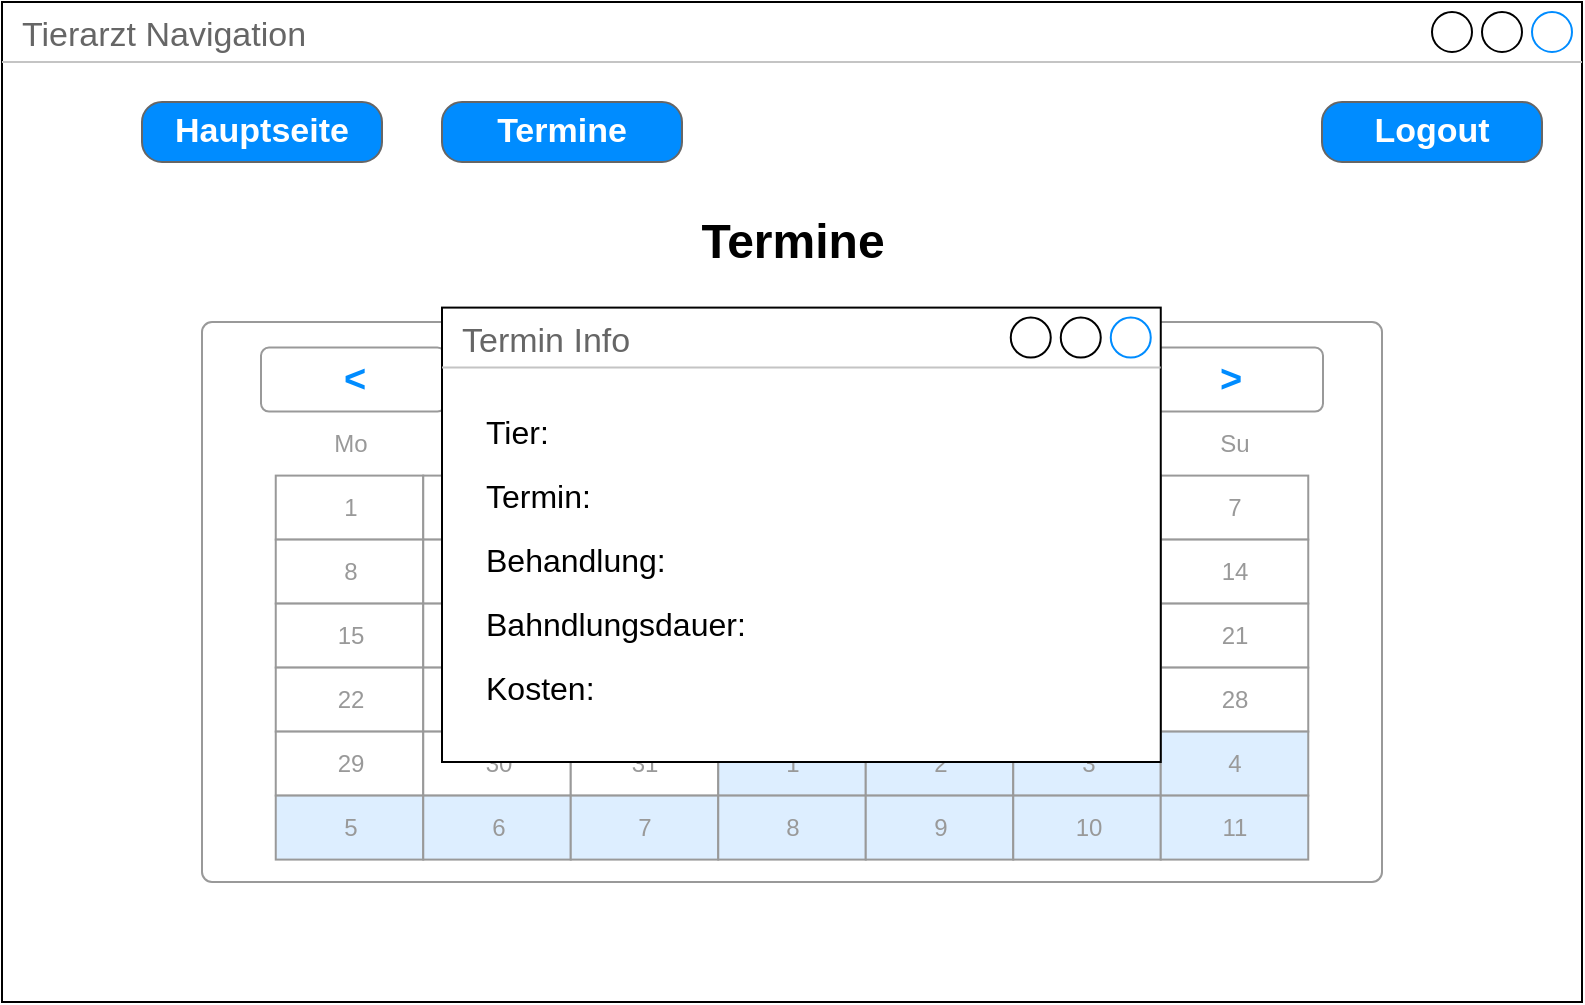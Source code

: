 <mxfile version="13.0.9" type="device"><diagram id="v5jku8EpdRO2-ojvof9i" name="Page-1"><mxGraphModel dx="1422" dy="769" grid="1" gridSize="10" guides="1" tooltips="1" connect="1" arrows="1" fold="1" page="1" pageScale="1" pageWidth="827" pageHeight="1169" math="0" shadow="0"><root><mxCell id="0"/><mxCell id="1" parent="0"/><mxCell id="fFc--IbS6-ilkoog5b3p-4" value="Tierarzt Navigation" style="strokeWidth=1;shadow=0;dashed=0;align=center;html=1;shape=mxgraph.mockup.containers.window;align=left;verticalAlign=top;spacingLeft=8;strokeColor2=#008cff;strokeColor3=#c4c4c4;fontColor=#666666;mainText=;fontSize=17;labelBackgroundColor=none;" vertex="1" parent="1"><mxGeometry x="80" y="120" width="790" height="500" as="geometry"/></mxCell><mxCell id="fFc--IbS6-ilkoog5b3p-5" value="Logout" style="strokeWidth=1;shadow=0;dashed=0;align=center;html=1;shape=mxgraph.mockup.buttons.button;strokeColor=#666666;fontColor=#ffffff;mainText=;buttonStyle=round;fontSize=17;fontStyle=1;fillColor=#008cff;whiteSpace=wrap;" vertex="1" parent="1"><mxGeometry x="740" y="170" width="110" height="30" as="geometry"/></mxCell><mxCell id="fFc--IbS6-ilkoog5b3p-10" value="Termine" style="strokeWidth=1;shadow=0;dashed=0;align=center;html=1;shape=mxgraph.mockup.buttons.button;strokeColor=#666666;fontColor=#ffffff;mainText=;buttonStyle=round;fontSize=17;fontStyle=1;fillColor=#008cff;whiteSpace=wrap;" vertex="1" parent="1"><mxGeometry x="300" y="170" width="120" height="30" as="geometry"/></mxCell><mxCell id="fFc--IbS6-ilkoog5b3p-11" value="Hauptseite" style="strokeWidth=1;shadow=0;dashed=0;align=center;html=1;shape=mxgraph.mockup.buttons.button;strokeColor=#666666;fontColor=#ffffff;mainText=;buttonStyle=round;fontSize=17;fontStyle=1;fillColor=#008cff;whiteSpace=wrap;" vertex="1" parent="1"><mxGeometry x="150" y="170" width="120" height="30" as="geometry"/></mxCell><mxCell id="fFc--IbS6-ilkoog5b3p-15" value="Termine" style="text;strokeColor=none;fillColor=none;html=1;fontSize=24;fontStyle=1;verticalAlign=middle;align=center;" vertex="1" parent="1"><mxGeometry x="425" y="220" width="100" height="40" as="geometry"/></mxCell><mxCell id="fFc--IbS6-ilkoog5b3p-16" value="" style="strokeWidth=1;shadow=0;dashed=0;align=center;html=1;shape=mxgraph.mockup.forms.rrect;rSize=5;strokeColor=#999999;fillColor=#ffffff;" vertex="1" parent="1"><mxGeometry x="180" y="280" width="590" height="280" as="geometry"/></mxCell><mxCell id="fFc--IbS6-ilkoog5b3p-17" value="Mai 2020" style="strokeWidth=1;shadow=0;dashed=0;align=center;html=1;shape=mxgraph.mockup.forms.anchor;fontColor=#999999;" vertex="1" parent="fFc--IbS6-ilkoog5b3p-16"><mxGeometry x="110.625" y="12.8" width="368.75" height="32" as="geometry"/></mxCell><mxCell id="fFc--IbS6-ilkoog5b3p-18" value="&lt;" style="strokeWidth=1;shadow=0;dashed=0;align=center;html=1;shape=mxgraph.mockup.forms.rrect;rSize=4;strokeColor=#999999;fontColor=#008cff;fontSize=19;fontStyle=1;" vertex="1" parent="fFc--IbS6-ilkoog5b3p-16"><mxGeometry x="29.5" y="12.8" width="92.188" height="32" as="geometry"/></mxCell><mxCell id="fFc--IbS6-ilkoog5b3p-19" value="&gt;" style="strokeWidth=1;shadow=0;dashed=0;align=center;html=1;shape=mxgraph.mockup.forms.rrect;rSize=4;strokeColor=#999999;fontColor=#008cff;fontSize=19;fontStyle=1;" vertex="1" parent="fFc--IbS6-ilkoog5b3p-16"><mxGeometry x="468.312" y="12.8" width="92.188" height="32" as="geometry"/></mxCell><mxCell id="fFc--IbS6-ilkoog5b3p-20" value="Mo" style="strokeWidth=1;shadow=0;dashed=0;align=center;html=1;shape=mxgraph.mockup.forms.anchor;fontColor=#999999;" vertex="1" parent="fFc--IbS6-ilkoog5b3p-16"><mxGeometry x="36.875" y="44.8" width="73.75" height="32" as="geometry"/></mxCell><mxCell id="fFc--IbS6-ilkoog5b3p-21" value="Tu" style="strokeWidth=1;shadow=0;dashed=0;align=center;html=1;shape=mxgraph.mockup.forms.anchor;fontColor=#999999;" vertex="1" parent="fFc--IbS6-ilkoog5b3p-16"><mxGeometry x="110.625" y="44.8" width="73.75" height="32" as="geometry"/></mxCell><mxCell id="fFc--IbS6-ilkoog5b3p-22" value="We" style="strokeWidth=1;shadow=0;dashed=0;align=center;html=1;shape=mxgraph.mockup.forms.anchor;fontColor=#999999;" vertex="1" parent="fFc--IbS6-ilkoog5b3p-16"><mxGeometry x="184.375" y="44.8" width="73.75" height="32" as="geometry"/></mxCell><mxCell id="fFc--IbS6-ilkoog5b3p-23" value="Th" style="strokeWidth=1;shadow=0;dashed=0;align=center;html=1;shape=mxgraph.mockup.forms.anchor;fontColor=#999999;" vertex="1" parent="fFc--IbS6-ilkoog5b3p-16"><mxGeometry x="258.125" y="44.8" width="73.75" height="32" as="geometry"/></mxCell><mxCell id="fFc--IbS6-ilkoog5b3p-24" value="Fr" style="strokeWidth=1;shadow=0;dashed=0;align=center;html=1;shape=mxgraph.mockup.forms.anchor;fontColor=#999999;" vertex="1" parent="fFc--IbS6-ilkoog5b3p-16"><mxGeometry x="331.875" y="44.8" width="73.75" height="32" as="geometry"/></mxCell><mxCell id="fFc--IbS6-ilkoog5b3p-25" value="Sa" style="strokeWidth=1;shadow=0;dashed=0;align=center;html=1;shape=mxgraph.mockup.forms.anchor;fontColor=#999999;" vertex="1" parent="fFc--IbS6-ilkoog5b3p-16"><mxGeometry x="405.625" y="44.8" width="73.75" height="32" as="geometry"/></mxCell><mxCell id="fFc--IbS6-ilkoog5b3p-26" value="Su" style="strokeWidth=1;shadow=0;dashed=0;align=center;html=1;shape=mxgraph.mockup.forms.anchor;fontColor=#999999;" vertex="1" parent="fFc--IbS6-ilkoog5b3p-16"><mxGeometry x="479.375" y="44.8" width="73.75" height="32" as="geometry"/></mxCell><mxCell id="fFc--IbS6-ilkoog5b3p-27" value="1" style="strokeWidth=1;shadow=0;dashed=0;align=center;html=1;shape=mxgraph.mockup.forms.rrect;rSize=0;strokeColor=#999999;fontColor=#999999;" vertex="1" parent="fFc--IbS6-ilkoog5b3p-16"><mxGeometry x="36.875" y="76.8" width="73.75" height="32" as="geometry"/></mxCell><mxCell id="fFc--IbS6-ilkoog5b3p-28" value="2" style="strokeWidth=1;shadow=0;dashed=0;align=center;html=1;shape=mxgraph.mockup.forms.rrect;rSize=0;strokeColor=#999999;fontColor=#999999;" vertex="1" parent="fFc--IbS6-ilkoog5b3p-16"><mxGeometry x="110.625" y="76.8" width="73.75" height="32" as="geometry"/></mxCell><mxCell id="fFc--IbS6-ilkoog5b3p-29" value="3" style="strokeWidth=1;shadow=0;dashed=0;align=center;html=1;shape=mxgraph.mockup.forms.rrect;rSize=0;strokeColor=#999999;fontColor=#999999;" vertex="1" parent="fFc--IbS6-ilkoog5b3p-16"><mxGeometry x="184.375" y="76.8" width="73.75" height="32" as="geometry"/></mxCell><mxCell id="fFc--IbS6-ilkoog5b3p-30" value="4" style="strokeWidth=1;shadow=0;dashed=0;align=center;html=1;shape=mxgraph.mockup.forms.rrect;rSize=0;strokeColor=#999999;fontColor=#999999;" vertex="1" parent="fFc--IbS6-ilkoog5b3p-16"><mxGeometry x="258.125" y="76.8" width="73.75" height="32" as="geometry"/></mxCell><mxCell id="fFc--IbS6-ilkoog5b3p-31" value="5" style="strokeWidth=1;shadow=0;dashed=0;align=center;html=1;shape=mxgraph.mockup.forms.rrect;rSize=0;strokeColor=#999999;fontColor=#999999;" vertex="1" parent="fFc--IbS6-ilkoog5b3p-16"><mxGeometry x="331.875" y="76.8" width="73.75" height="32" as="geometry"/></mxCell><mxCell id="fFc--IbS6-ilkoog5b3p-32" value="6" style="strokeWidth=1;shadow=0;dashed=0;align=center;html=1;shape=mxgraph.mockup.forms.rrect;rSize=0;strokeColor=#999999;fontColor=#999999;" vertex="1" parent="fFc--IbS6-ilkoog5b3p-16"><mxGeometry x="405.625" y="76.8" width="73.75" height="32" as="geometry"/></mxCell><mxCell id="fFc--IbS6-ilkoog5b3p-33" value="7" style="strokeWidth=1;shadow=0;dashed=0;align=center;html=1;shape=mxgraph.mockup.forms.rrect;rSize=0;strokeColor=#999999;fontColor=#999999;" vertex="1" parent="fFc--IbS6-ilkoog5b3p-16"><mxGeometry x="479.375" y="76.8" width="73.75" height="32" as="geometry"/></mxCell><mxCell id="fFc--IbS6-ilkoog5b3p-34" value="8" style="strokeWidth=1;shadow=0;dashed=0;align=center;html=1;shape=mxgraph.mockup.forms.rrect;rSize=0;strokeColor=#999999;fontColor=#999999;" vertex="1" parent="fFc--IbS6-ilkoog5b3p-16"><mxGeometry x="36.875" y="108.8" width="73.75" height="32" as="geometry"/></mxCell><mxCell id="fFc--IbS6-ilkoog5b3p-35" value="9" style="strokeWidth=1;shadow=0;dashed=0;align=center;html=1;shape=mxgraph.mockup.forms.rrect;rSize=0;strokeColor=#999999;fontColor=#999999;" vertex="1" parent="fFc--IbS6-ilkoog5b3p-16"><mxGeometry x="110.625" y="108.8" width="73.75" height="32" as="geometry"/></mxCell><mxCell id="fFc--IbS6-ilkoog5b3p-36" value="10" style="strokeWidth=1;shadow=0;dashed=0;align=center;html=1;shape=mxgraph.mockup.forms.rrect;rSize=0;strokeColor=#999999;fontColor=#999999;" vertex="1" parent="fFc--IbS6-ilkoog5b3p-16"><mxGeometry x="184.375" y="108.8" width="73.75" height="32" as="geometry"/></mxCell><mxCell id="fFc--IbS6-ilkoog5b3p-37" value="11" style="strokeWidth=1;shadow=0;dashed=0;align=center;html=1;shape=mxgraph.mockup.forms.rrect;rSize=0;strokeColor=#999999;fontColor=#999999;" vertex="1" parent="fFc--IbS6-ilkoog5b3p-16"><mxGeometry x="258.125" y="108.8" width="73.75" height="32" as="geometry"/></mxCell><mxCell id="fFc--IbS6-ilkoog5b3p-38" value="12" style="strokeWidth=1;shadow=0;dashed=0;align=center;html=1;shape=mxgraph.mockup.forms.rrect;rSize=0;strokeColor=#999999;fontColor=#999999;" vertex="1" parent="fFc--IbS6-ilkoog5b3p-16"><mxGeometry x="331.875" y="108.8" width="73.75" height="32" as="geometry"/></mxCell><mxCell id="fFc--IbS6-ilkoog5b3p-39" value="13" style="strokeWidth=1;shadow=0;dashed=0;align=center;html=1;shape=mxgraph.mockup.forms.rrect;rSize=0;strokeColor=#999999;fontColor=#999999;" vertex="1" parent="fFc--IbS6-ilkoog5b3p-16"><mxGeometry x="405.625" y="108.8" width="73.75" height="32" as="geometry"/></mxCell><mxCell id="fFc--IbS6-ilkoog5b3p-40" value="14" style="strokeWidth=1;shadow=0;dashed=0;align=center;html=1;shape=mxgraph.mockup.forms.rrect;rSize=0;strokeColor=#999999;fontColor=#999999;" vertex="1" parent="fFc--IbS6-ilkoog5b3p-16"><mxGeometry x="479.375" y="108.8" width="73.75" height="32" as="geometry"/></mxCell><mxCell id="fFc--IbS6-ilkoog5b3p-41" value="15" style="strokeWidth=1;shadow=0;dashed=0;align=center;html=1;shape=mxgraph.mockup.forms.rrect;rSize=0;strokeColor=#999999;fontColor=#999999;" vertex="1" parent="fFc--IbS6-ilkoog5b3p-16"><mxGeometry x="36.875" y="140.8" width="73.75" height="32" as="geometry"/></mxCell><mxCell id="fFc--IbS6-ilkoog5b3p-42" value="16" style="strokeWidth=1;shadow=0;dashed=0;align=center;html=1;shape=mxgraph.mockup.forms.rrect;rSize=0;strokeColor=#999999;fontColor=#999999;" vertex="1" parent="fFc--IbS6-ilkoog5b3p-16"><mxGeometry x="110.625" y="140.8" width="73.75" height="32" as="geometry"/></mxCell><mxCell id="fFc--IbS6-ilkoog5b3p-43" value="17" style="strokeWidth=1;shadow=0;dashed=0;align=center;html=1;shape=mxgraph.mockup.forms.rrect;rSize=0;strokeColor=#999999;fontColor=#999999;" vertex="1" parent="fFc--IbS6-ilkoog5b3p-16"><mxGeometry x="184.375" y="140.8" width="73.75" height="32" as="geometry"/></mxCell><mxCell id="fFc--IbS6-ilkoog5b3p-44" value="18" style="strokeWidth=1;shadow=0;dashed=0;align=center;html=1;shape=mxgraph.mockup.forms.rrect;rSize=0;strokeColor=#999999;fontColor=#999999;" vertex="1" parent="fFc--IbS6-ilkoog5b3p-16"><mxGeometry x="258.125" y="140.8" width="73.75" height="32" as="geometry"/></mxCell><mxCell id="fFc--IbS6-ilkoog5b3p-45" value="19" style="strokeWidth=1;shadow=0;dashed=0;align=center;html=1;shape=mxgraph.mockup.forms.rrect;rSize=0;strokeColor=#999999;fontColor=#999999;" vertex="1" parent="fFc--IbS6-ilkoog5b3p-16"><mxGeometry x="331.875" y="140.8" width="73.75" height="32" as="geometry"/></mxCell><mxCell id="fFc--IbS6-ilkoog5b3p-46" value="20" style="strokeWidth=1;shadow=0;dashed=0;align=center;html=1;shape=mxgraph.mockup.forms.rrect;rSize=0;strokeColor=#999999;fontColor=#999999;" vertex="1" parent="fFc--IbS6-ilkoog5b3p-16"><mxGeometry x="405.625" y="140.8" width="73.75" height="32" as="geometry"/></mxCell><mxCell id="fFc--IbS6-ilkoog5b3p-47" value="21" style="strokeWidth=1;shadow=0;dashed=0;align=center;html=1;shape=mxgraph.mockup.forms.rrect;rSize=0;strokeColor=#999999;fontColor=#999999;" vertex="1" parent="fFc--IbS6-ilkoog5b3p-16"><mxGeometry x="479.375" y="140.8" width="73.75" height="32" as="geometry"/></mxCell><mxCell id="fFc--IbS6-ilkoog5b3p-48" value="22" style="strokeWidth=1;shadow=0;dashed=0;align=center;html=1;shape=mxgraph.mockup.forms.rrect;rSize=0;strokeColor=#999999;fontColor=#999999;" vertex="1" parent="fFc--IbS6-ilkoog5b3p-16"><mxGeometry x="36.875" y="172.8" width="73.75" height="32" as="geometry"/></mxCell><mxCell id="fFc--IbS6-ilkoog5b3p-49" value="23" style="strokeWidth=1;shadow=0;dashed=0;align=center;html=1;shape=mxgraph.mockup.forms.rrect;rSize=0;strokeColor=#999999;fontColor=#999999;" vertex="1" parent="fFc--IbS6-ilkoog5b3p-16"><mxGeometry x="110.625" y="172.8" width="73.75" height="32" as="geometry"/></mxCell><mxCell id="fFc--IbS6-ilkoog5b3p-50" value="25" style="strokeWidth=1;shadow=0;dashed=0;align=center;html=1;shape=mxgraph.mockup.forms.rrect;rSize=0;strokeColor=#999999;fontColor=#999999;" vertex="1" parent="fFc--IbS6-ilkoog5b3p-16"><mxGeometry x="258.125" y="172.8" width="73.75" height="32" as="geometry"/></mxCell><mxCell id="fFc--IbS6-ilkoog5b3p-51" value="26" style="strokeWidth=1;shadow=0;dashed=0;align=center;html=1;shape=mxgraph.mockup.forms.rrect;rSize=0;strokeColor=#999999;fontColor=#999999;" vertex="1" parent="fFc--IbS6-ilkoog5b3p-16"><mxGeometry x="331.875" y="172.8" width="73.75" height="32" as="geometry"/></mxCell><mxCell id="fFc--IbS6-ilkoog5b3p-52" value="27" style="strokeWidth=1;shadow=0;dashed=0;align=center;html=1;shape=mxgraph.mockup.forms.rrect;rSize=0;strokeColor=#999999;fontColor=#999999;" vertex="1" parent="fFc--IbS6-ilkoog5b3p-16"><mxGeometry x="405.625" y="172.8" width="73.75" height="32" as="geometry"/></mxCell><mxCell id="fFc--IbS6-ilkoog5b3p-53" value="28" style="strokeWidth=1;shadow=0;dashed=0;align=center;html=1;shape=mxgraph.mockup.forms.rrect;rSize=0;strokeColor=#999999;fontColor=#999999;" vertex="1" parent="fFc--IbS6-ilkoog5b3p-16"><mxGeometry x="479.375" y="172.8" width="73.75" height="32" as="geometry"/></mxCell><mxCell id="fFc--IbS6-ilkoog5b3p-54" value="29" style="strokeWidth=1;shadow=0;dashed=0;align=center;html=1;shape=mxgraph.mockup.forms.rrect;rSize=0;strokeColor=#999999;fontColor=#999999;" vertex="1" parent="fFc--IbS6-ilkoog5b3p-16"><mxGeometry x="36.875" y="204.8" width="73.75" height="32" as="geometry"/></mxCell><mxCell id="fFc--IbS6-ilkoog5b3p-55" value="30" style="strokeWidth=1;shadow=0;dashed=0;align=center;html=1;shape=mxgraph.mockup.forms.rrect;rSize=0;strokeColor=#999999;fontColor=#999999;" vertex="1" parent="fFc--IbS6-ilkoog5b3p-16"><mxGeometry x="110.625" y="204.8" width="73.75" height="32" as="geometry"/></mxCell><mxCell id="fFc--IbS6-ilkoog5b3p-56" value="31" style="strokeWidth=1;shadow=0;dashed=0;align=center;html=1;shape=mxgraph.mockup.forms.rrect;rSize=0;strokeColor=#999999;fontColor=#999999;" vertex="1" parent="fFc--IbS6-ilkoog5b3p-16"><mxGeometry x="184.375" y="204.8" width="73.75" height="32" as="geometry"/></mxCell><mxCell id="fFc--IbS6-ilkoog5b3p-57" value="1" style="strokeWidth=1;shadow=0;dashed=0;align=center;html=1;shape=mxgraph.mockup.forms.rrect;rSize=0;strokeColor=#999999;fontColor=#999999;fillColor=#ddeeff;" vertex="1" parent="fFc--IbS6-ilkoog5b3p-16"><mxGeometry x="258.125" y="204.8" width="73.75" height="32" as="geometry"/></mxCell><mxCell id="fFc--IbS6-ilkoog5b3p-58" value="2" style="strokeWidth=1;shadow=0;dashed=0;align=center;html=1;shape=mxgraph.mockup.forms.rrect;rSize=0;strokeColor=#999999;fontColor=#999999;fillColor=#ddeeff;" vertex="1" parent="fFc--IbS6-ilkoog5b3p-16"><mxGeometry x="331.875" y="204.8" width="73.75" height="32" as="geometry"/></mxCell><mxCell id="fFc--IbS6-ilkoog5b3p-59" value="3" style="strokeWidth=1;shadow=0;dashed=0;align=center;html=1;shape=mxgraph.mockup.forms.rrect;rSize=0;strokeColor=#999999;fontColor=#999999;fillColor=#ddeeff;" vertex="1" parent="fFc--IbS6-ilkoog5b3p-16"><mxGeometry x="405.625" y="204.8" width="73.75" height="32" as="geometry"/></mxCell><mxCell id="fFc--IbS6-ilkoog5b3p-60" value="4" style="strokeWidth=1;shadow=0;dashed=0;align=center;html=1;shape=mxgraph.mockup.forms.rrect;rSize=0;strokeColor=#999999;fontColor=#999999;fillColor=#ddeeff;" vertex="1" parent="fFc--IbS6-ilkoog5b3p-16"><mxGeometry x="479.375" y="204.8" width="73.75" height="32" as="geometry"/></mxCell><mxCell id="fFc--IbS6-ilkoog5b3p-61" value="5" style="strokeWidth=1;shadow=0;dashed=0;align=center;html=1;shape=mxgraph.mockup.forms.rrect;rSize=0;strokeColor=#999999;fontColor=#999999;fillColor=#ddeeff;" vertex="1" parent="fFc--IbS6-ilkoog5b3p-16"><mxGeometry x="36.875" y="236.8" width="73.75" height="32" as="geometry"/></mxCell><mxCell id="fFc--IbS6-ilkoog5b3p-62" value="6" style="strokeWidth=1;shadow=0;dashed=0;align=center;html=1;shape=mxgraph.mockup.forms.rrect;rSize=0;strokeColor=#999999;fontColor=#999999;fillColor=#ddeeff;" vertex="1" parent="fFc--IbS6-ilkoog5b3p-16"><mxGeometry x="110.625" y="236.8" width="73.75" height="32" as="geometry"/></mxCell><mxCell id="fFc--IbS6-ilkoog5b3p-63" value="7" style="strokeWidth=1;shadow=0;dashed=0;align=center;html=1;shape=mxgraph.mockup.forms.rrect;rSize=0;strokeColor=#999999;fontColor=#999999;fillColor=#ddeeff;" vertex="1" parent="fFc--IbS6-ilkoog5b3p-16"><mxGeometry x="184.375" y="236.8" width="73.75" height="32" as="geometry"/></mxCell><mxCell id="fFc--IbS6-ilkoog5b3p-64" value="8" style="strokeWidth=1;shadow=0;dashed=0;align=center;html=1;shape=mxgraph.mockup.forms.rrect;rSize=0;strokeColor=#999999;fontColor=#999999;fillColor=#ddeeff;" vertex="1" parent="fFc--IbS6-ilkoog5b3p-16"><mxGeometry x="258.125" y="236.8" width="73.75" height="32" as="geometry"/></mxCell><mxCell id="fFc--IbS6-ilkoog5b3p-65" value="9" style="strokeWidth=1;shadow=0;dashed=0;align=center;html=1;shape=mxgraph.mockup.forms.rrect;rSize=0;strokeColor=#999999;fontColor=#999999;fillColor=#ddeeff;" vertex="1" parent="fFc--IbS6-ilkoog5b3p-16"><mxGeometry x="331.875" y="236.8" width="73.75" height="32" as="geometry"/></mxCell><mxCell id="fFc--IbS6-ilkoog5b3p-66" value="10" style="strokeWidth=1;shadow=0;dashed=0;align=center;html=1;shape=mxgraph.mockup.forms.rrect;rSize=0;strokeColor=#999999;fontColor=#999999;fillColor=#ddeeff;" vertex="1" parent="fFc--IbS6-ilkoog5b3p-16"><mxGeometry x="405.625" y="236.8" width="73.75" height="32" as="geometry"/></mxCell><mxCell id="fFc--IbS6-ilkoog5b3p-67" value="11" style="strokeWidth=1;shadow=0;dashed=0;align=center;html=1;shape=mxgraph.mockup.forms.rrect;rSize=0;strokeColor=#999999;fontColor=#999999;fillColor=#ddeeff;" vertex="1" parent="fFc--IbS6-ilkoog5b3p-16"><mxGeometry x="479.375" y="236.8" width="73.75" height="32" as="geometry"/></mxCell><mxCell id="fFc--IbS6-ilkoog5b3p-68" value="24" style="strokeWidth=1;shadow=0;dashed=0;align=center;html=1;shape=mxgraph.mockup.forms.rrect;rSize=0;strokeColor=#ff0000;fontColor=#ffffff;strokeWidth=2;fillColor=#008cff;" vertex="1" parent="fFc--IbS6-ilkoog5b3p-16"><mxGeometry x="184.375" y="172.8" width="73.75" height="32" as="geometry"/></mxCell><mxCell id="fFc--IbS6-ilkoog5b3p-69" value="Termin Info" style="strokeWidth=1;shadow=0;dashed=0;align=center;html=1;shape=mxgraph.mockup.containers.window;align=left;verticalAlign=top;spacingLeft=8;strokeColor2=#008cff;strokeColor3=#c4c4c4;fontColor=#666666;mainText=;fontSize=17;labelBackgroundColor=none;" vertex="1" parent="fFc--IbS6-ilkoog5b3p-16"><mxGeometry x="120" y="-7.2" width="359.38" height="227.2" as="geometry"/></mxCell><mxCell id="fFc--IbS6-ilkoog5b3p-87" value="Tier:" style="text;html=1;strokeColor=none;fillColor=none;align=left;verticalAlign=middle;whiteSpace=wrap;rounded=0;fontSize=16;" vertex="1" parent="fFc--IbS6-ilkoog5b3p-16"><mxGeometry x="140" y="44.8" width="40" height="20" as="geometry"/></mxCell><mxCell id="fFc--IbS6-ilkoog5b3p-88" value="Termin:" style="text;html=1;strokeColor=none;fillColor=none;align=left;verticalAlign=middle;whiteSpace=wrap;rounded=0;fontSize=16;" vertex="1" parent="fFc--IbS6-ilkoog5b3p-16"><mxGeometry x="140" y="76.8" width="40" height="20" as="geometry"/></mxCell><mxCell id="fFc--IbS6-ilkoog5b3p-89" value="Behandlung:" style="text;html=1;strokeColor=none;fillColor=none;align=left;verticalAlign=middle;whiteSpace=wrap;rounded=0;fontSize=16;" vertex="1" parent="fFc--IbS6-ilkoog5b3p-16"><mxGeometry x="140" y="108.8" width="40" height="20" as="geometry"/></mxCell><mxCell id="fFc--IbS6-ilkoog5b3p-92" value="Bahndlungsdauer:" style="text;html=1;strokeColor=none;fillColor=none;align=left;verticalAlign=middle;whiteSpace=wrap;rounded=0;fontSize=16;" vertex="1" parent="fFc--IbS6-ilkoog5b3p-16"><mxGeometry x="140" y="140.8" width="40" height="20" as="geometry"/></mxCell><mxCell id="fFc--IbS6-ilkoog5b3p-93" value="Kosten:" style="text;html=1;strokeColor=none;fillColor=none;align=left;verticalAlign=middle;whiteSpace=wrap;rounded=0;fontSize=16;" vertex="1" parent="fFc--IbS6-ilkoog5b3p-16"><mxGeometry x="140" y="172.8" width="40" height="20" as="geometry"/></mxCell></root></mxGraphModel></diagram></mxfile>